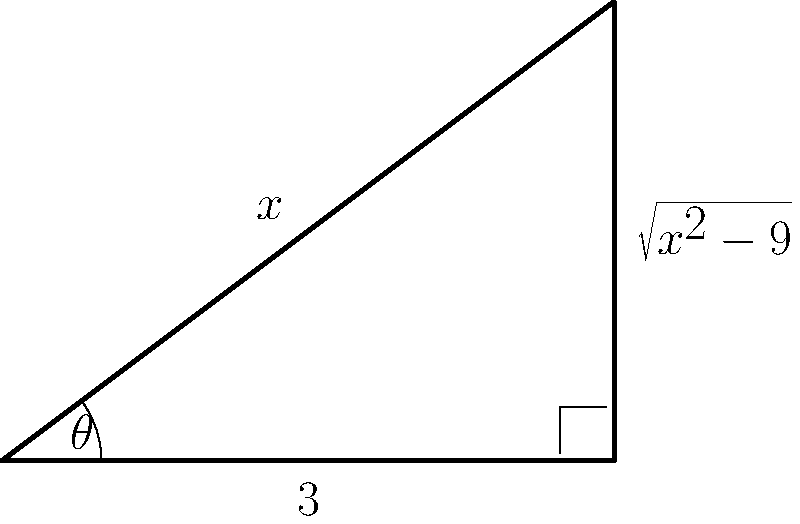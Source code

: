 	size(400);  
    
    path p1= (0,0)--(4,0)--(4,3)--cycle;
    draw(p1,linewidth(2bp));
    
    path p2= (3.65,.05)--(3.65,.35)--(3.95,.35);
    draw(p2);
    draw(arc((0,0), r=.65, angle1=1, angle2=35));
    
    defaultpen(fontsize(40pt));
    label("$\theta$",(0,0),3E+1N);
    label("$\sqrt{x^2-9}$",(4,1.5),E);
    label("$x$",(1.75,1.65));
    label("$3$",(2,0),S);
